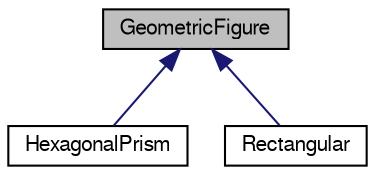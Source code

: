 digraph "GeometricFigure"
{
 // LATEX_PDF_SIZE
  edge [fontname="FreeSans",fontsize="10",labelfontname="FreeSans",labelfontsize="10"];
  node [fontname="FreeSans",fontsize="10",shape=record];
  Node1 [label="GeometricFigure",height=0.2,width=0.4,color="black", fillcolor="grey75", style="filled", fontcolor="black",tooltip="Klasa Bazowa opisujaca figure geometryczna."];
  Node1 -> Node2 [dir="back",color="midnightblue",fontsize="10",style="solid",fontname="FreeSans"];
  Node2 [label="HexagonalPrism",height=0.2,width=0.4,color="black", fillcolor="white", style="filled",URL="$a00080.html",tooltip="Klasa pochodna klasy figury geometrycznej definiująca graniastosłup sześciokątny."];
  Node1 -> Node3 [dir="back",color="midnightblue",fontsize="10",style="solid",fontname="FreeSans"];
  Node3 [label="Rectangular",height=0.2,width=0.4,color="black", fillcolor="white", style="filled",URL="$a00088.html",tooltip="Klasa pochodna klasy figury geometrycznej definiująca prostopadłościan."];
}
